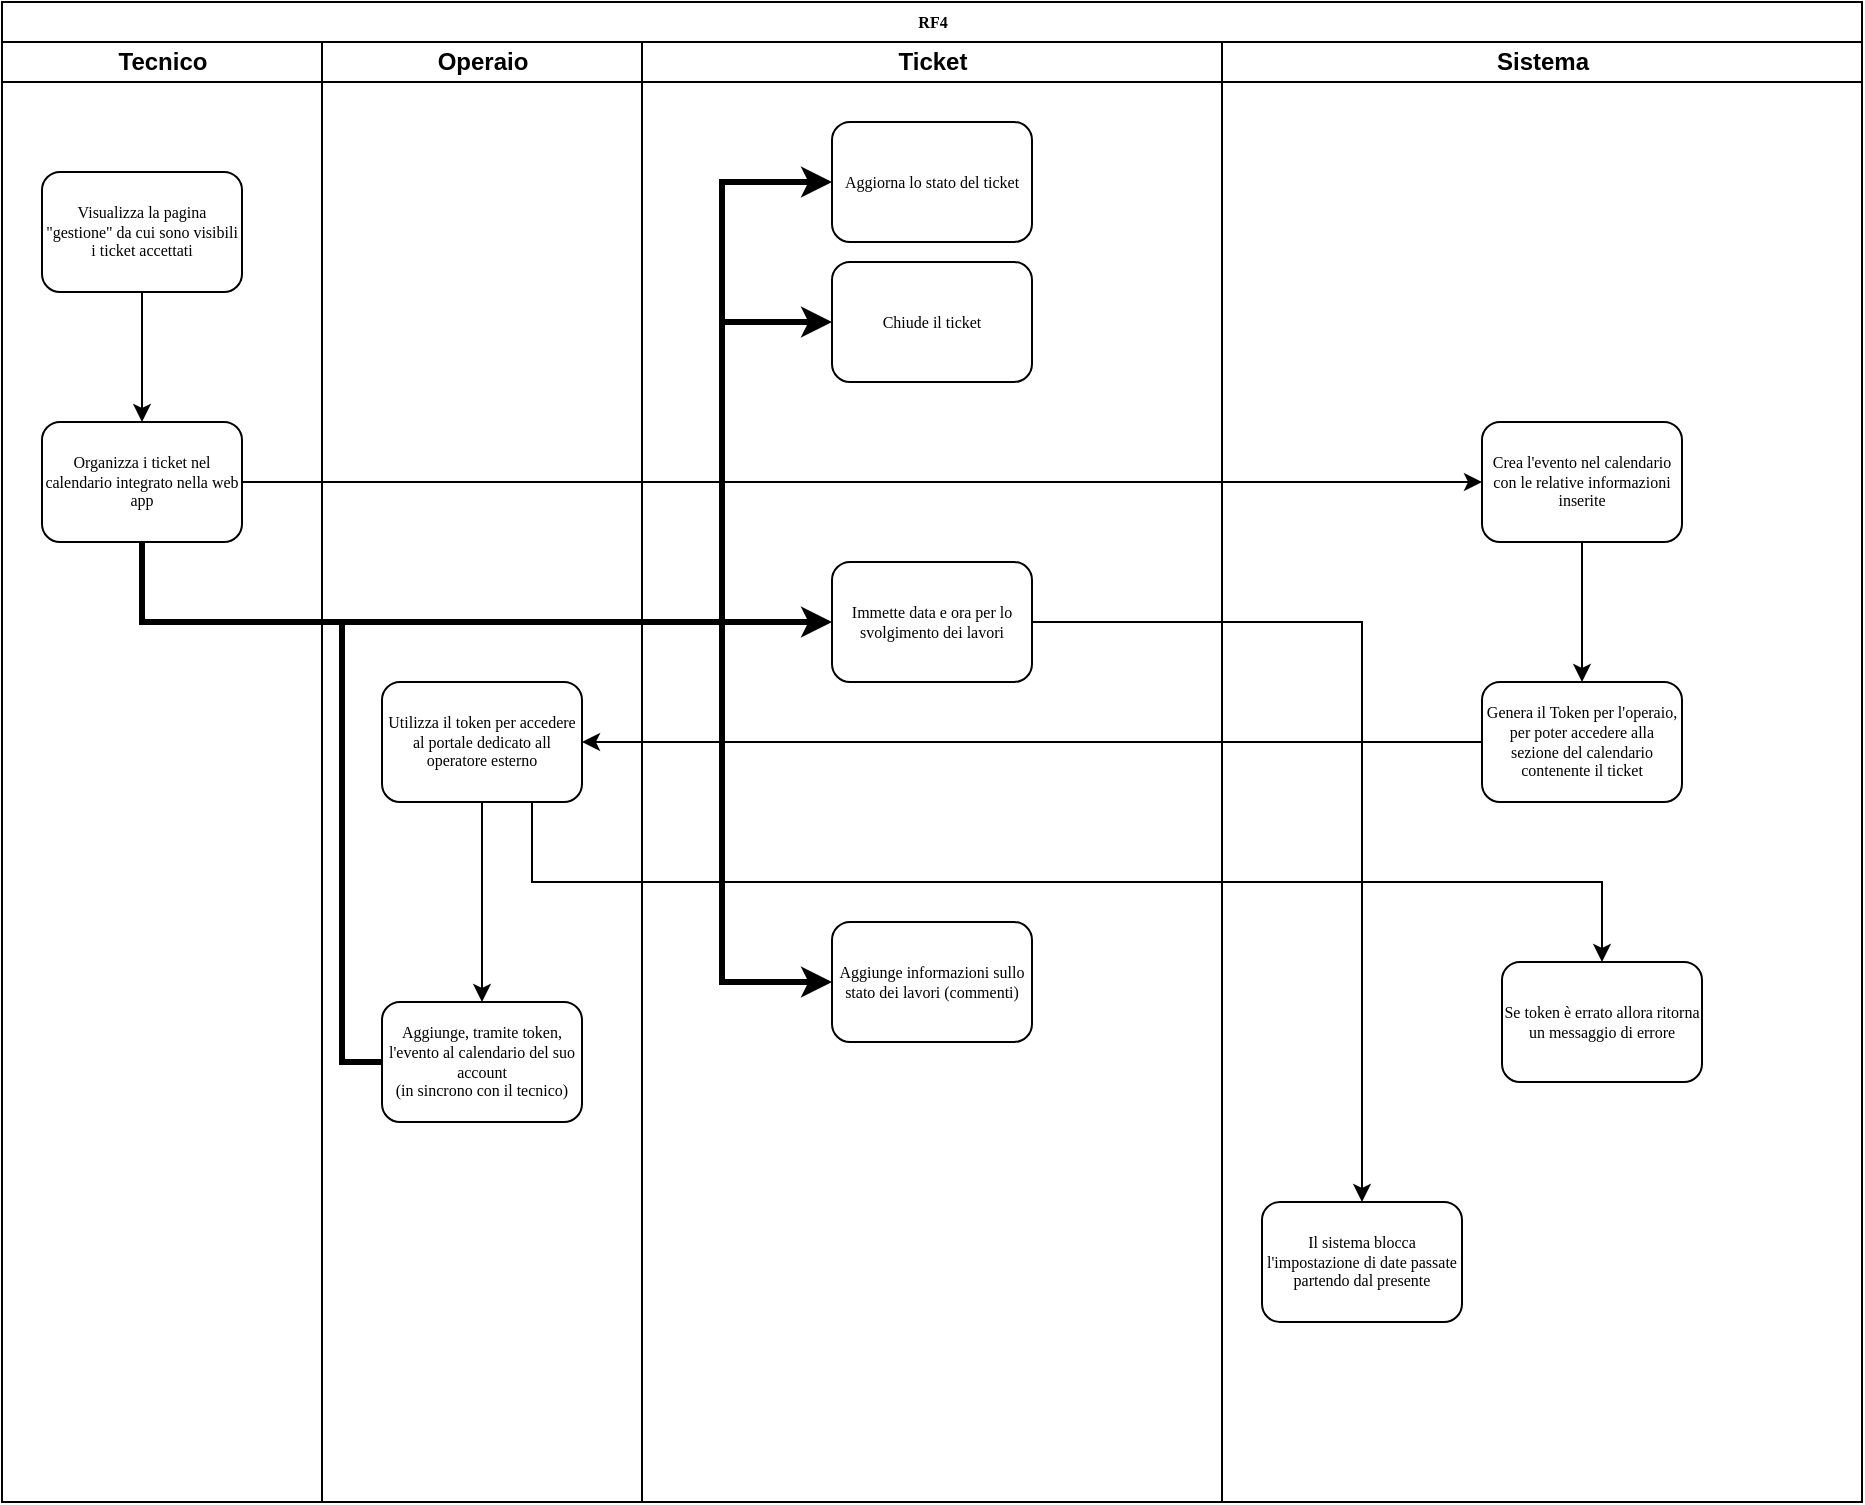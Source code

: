 <mxfile version="25.0.3">
  <diagram name="Page-1" id="74e2e168-ea6b-b213-b513-2b3c1d86103e">
    <mxGraphModel dx="1433" dy="774" grid="1" gridSize="10" guides="1" tooltips="1" connect="1" arrows="1" fold="1" page="1" pageScale="1" pageWidth="1100" pageHeight="850" background="none" math="0" shadow="0">
      <root>
        <mxCell id="0" />
        <mxCell id="1" parent="0" />
        <mxCell id="77e6c97f196da883-1" value="RF4" style="swimlane;html=1;childLayout=stackLayout;startSize=20;rounded=0;shadow=0;labelBackgroundColor=none;strokeWidth=1;fontFamily=Verdana;fontSize=8;align=center;" parent="1" vertex="1">
          <mxGeometry x="90" y="40" width="930" height="750" as="geometry" />
        </mxCell>
        <mxCell id="77e6c97f196da883-2" value="Tecnico" style="swimlane;html=1;startSize=20;" parent="77e6c97f196da883-1" vertex="1">
          <mxGeometry y="20" width="160" height="730" as="geometry" />
        </mxCell>
        <mxCell id="6YQ4Ffm7FHz-dbg0A2aF-3" style="edgeStyle=orthogonalEdgeStyle;rounded=0;orthogonalLoop=1;jettySize=auto;html=1;entryX=0.5;entryY=0;entryDx=0;entryDy=0;" edge="1" parent="77e6c97f196da883-2" source="77e6c97f196da883-8" target="6YQ4Ffm7FHz-dbg0A2aF-2">
          <mxGeometry relative="1" as="geometry" />
        </mxCell>
        <mxCell id="77e6c97f196da883-8" value="Visualizza la pagina &quot;gestione&quot; da cui sono visibili i ticket accettati" style="rounded=1;whiteSpace=wrap;html=1;shadow=0;labelBackgroundColor=none;strokeWidth=1;fontFamily=Verdana;fontSize=8;align=center;" parent="77e6c97f196da883-2" vertex="1">
          <mxGeometry x="20" y="65" width="100" height="60" as="geometry" />
        </mxCell>
        <mxCell id="6YQ4Ffm7FHz-dbg0A2aF-2" value="Organizza i ticket nel calendario integrato nella web app" style="rounded=1;whiteSpace=wrap;html=1;shadow=0;labelBackgroundColor=none;strokeWidth=1;fontFamily=Verdana;fontSize=8;align=center;" vertex="1" parent="77e6c97f196da883-2">
          <mxGeometry x="20" y="190" width="100" height="60" as="geometry" />
        </mxCell>
        <mxCell id="6YQ4Ffm7FHz-dbg0A2aF-32" value="" style="endArrow=none;html=1;rounded=0;entryX=0;entryY=0.5;entryDx=0;entryDy=0;strokeWidth=3;" edge="1" parent="77e6c97f196da883-2" target="6YQ4Ffm7FHz-dbg0A2aF-12">
          <mxGeometry width="50" height="50" relative="1" as="geometry">
            <mxPoint x="170" y="290" as="sourcePoint" />
            <mxPoint x="110" y="460" as="targetPoint" />
            <Array as="points">
              <mxPoint x="170" y="510" />
            </Array>
          </mxGeometry>
        </mxCell>
        <mxCell id="77e6c97f196da883-3" value="Operaio" style="swimlane;html=1;startSize=20;" parent="77e6c97f196da883-1" vertex="1">
          <mxGeometry x="160" y="20" width="160" height="730" as="geometry" />
        </mxCell>
        <mxCell id="6YQ4Ffm7FHz-dbg0A2aF-11" style="edgeStyle=orthogonalEdgeStyle;rounded=0;orthogonalLoop=1;jettySize=auto;html=1;entryX=0.5;entryY=0;entryDx=0;entryDy=0;" edge="1" parent="77e6c97f196da883-3" source="6YQ4Ffm7FHz-dbg0A2aF-9" target="6YQ4Ffm7FHz-dbg0A2aF-12">
          <mxGeometry relative="1" as="geometry">
            <mxPoint x="80" y="450" as="targetPoint" />
          </mxGeometry>
        </mxCell>
        <mxCell id="6YQ4Ffm7FHz-dbg0A2aF-9" value="Utilizza il token per accedere al portale dedicato all operatore esterno" style="rounded=1;whiteSpace=wrap;html=1;shadow=0;labelBackgroundColor=none;strokeWidth=1;fontFamily=Verdana;fontSize=8;align=center;" vertex="1" parent="77e6c97f196da883-3">
          <mxGeometry x="30" y="320" width="100" height="60" as="geometry" />
        </mxCell>
        <mxCell id="6YQ4Ffm7FHz-dbg0A2aF-12" value="&lt;div&gt;Aggiunge, tramite token, l&#39;evento al calendario del suo account&lt;/div&gt;&lt;div&gt;(in sincrono con il tecnico)&lt;br&gt;&lt;/div&gt;" style="rounded=1;whiteSpace=wrap;html=1;shadow=0;labelBackgroundColor=none;strokeWidth=1;fontFamily=Verdana;fontSize=8;align=center;" vertex="1" parent="77e6c97f196da883-3">
          <mxGeometry x="30" y="480" width="100" height="60" as="geometry" />
        </mxCell>
        <mxCell id="6YQ4Ffm7FHz-dbg0A2aF-6" style="edgeStyle=orthogonalEdgeStyle;rounded=0;orthogonalLoop=1;jettySize=auto;html=1;entryX=0;entryY=0.5;entryDx=0;entryDy=0;" edge="1" parent="77e6c97f196da883-1" source="6YQ4Ffm7FHz-dbg0A2aF-2" target="6YQ4Ffm7FHz-dbg0A2aF-5">
          <mxGeometry relative="1" as="geometry" />
        </mxCell>
        <mxCell id="6YQ4Ffm7FHz-dbg0A2aF-10" style="edgeStyle=orthogonalEdgeStyle;rounded=0;orthogonalLoop=1;jettySize=auto;html=1;" edge="1" parent="77e6c97f196da883-1" source="6YQ4Ffm7FHz-dbg0A2aF-8" target="6YQ4Ffm7FHz-dbg0A2aF-9">
          <mxGeometry relative="1" as="geometry" />
        </mxCell>
        <mxCell id="77e6c97f196da883-4" value="Ticket" style="swimlane;html=1;startSize=20;" parent="77e6c97f196da883-1" vertex="1">
          <mxGeometry x="320" y="20" width="290" height="730" as="geometry" />
        </mxCell>
        <mxCell id="6YQ4Ffm7FHz-dbg0A2aF-21" value="Aggiorna lo stato del ticket" style="rounded=1;whiteSpace=wrap;html=1;shadow=0;labelBackgroundColor=none;strokeWidth=1;fontFamily=Verdana;fontSize=8;align=center;" vertex="1" parent="77e6c97f196da883-4">
          <mxGeometry x="95" y="40" width="100" height="60" as="geometry" />
        </mxCell>
        <mxCell id="6YQ4Ffm7FHz-dbg0A2aF-23" value="Immette data e ora per lo svolgimento dei lavori" style="rounded=1;whiteSpace=wrap;html=1;shadow=0;labelBackgroundColor=none;strokeWidth=1;fontFamily=Verdana;fontSize=8;align=center;" vertex="1" parent="77e6c97f196da883-4">
          <mxGeometry x="95" y="260" width="100" height="60" as="geometry" />
        </mxCell>
        <mxCell id="6YQ4Ffm7FHz-dbg0A2aF-22" value="Chiude il ticket" style="rounded=1;whiteSpace=wrap;html=1;shadow=0;labelBackgroundColor=none;strokeWidth=1;fontFamily=Verdana;fontSize=8;align=center;" vertex="1" parent="77e6c97f196da883-4">
          <mxGeometry x="95" y="110" width="100" height="60" as="geometry" />
        </mxCell>
        <mxCell id="6YQ4Ffm7FHz-dbg0A2aF-28" value="Aggiunge informazioni sullo stato dei lavori (commenti)" style="rounded=1;whiteSpace=wrap;html=1;shadow=0;labelBackgroundColor=none;strokeWidth=1;fontFamily=Verdana;fontSize=8;align=center;" vertex="1" parent="77e6c97f196da883-4">
          <mxGeometry x="95" y="440" width="100" height="60" as="geometry" />
        </mxCell>
        <mxCell id="6YQ4Ffm7FHz-dbg0A2aF-16" value="Sistema" style="swimlane;html=1;startSize=20;" vertex="1" parent="77e6c97f196da883-1">
          <mxGeometry x="610" y="20" width="320" height="730" as="geometry" />
        </mxCell>
        <mxCell id="6YQ4Ffm7FHz-dbg0A2aF-7" style="edgeStyle=orthogonalEdgeStyle;rounded=0;orthogonalLoop=1;jettySize=auto;html=1;" edge="1" parent="6YQ4Ffm7FHz-dbg0A2aF-16" source="6YQ4Ffm7FHz-dbg0A2aF-5">
          <mxGeometry relative="1" as="geometry">
            <mxPoint x="180.0" y="320" as="targetPoint" />
          </mxGeometry>
        </mxCell>
        <mxCell id="6YQ4Ffm7FHz-dbg0A2aF-5" value="Crea l&#39;evento nel calendario con le relative informazioni inserite" style="rounded=1;whiteSpace=wrap;html=1;shadow=0;labelBackgroundColor=none;strokeWidth=1;fontFamily=Verdana;fontSize=8;align=center;" vertex="1" parent="6YQ4Ffm7FHz-dbg0A2aF-16">
          <mxGeometry x="130" y="190" width="100" height="60" as="geometry" />
        </mxCell>
        <mxCell id="6YQ4Ffm7FHz-dbg0A2aF-8" value="Genera il Token per l&#39;operaio, per poter accedere alla sezione del calendario contenente il ticket" style="rounded=1;whiteSpace=wrap;html=1;shadow=0;labelBackgroundColor=none;strokeWidth=1;fontFamily=Verdana;fontSize=8;align=center;" vertex="1" parent="6YQ4Ffm7FHz-dbg0A2aF-16">
          <mxGeometry x="130" y="320" width="100" height="60" as="geometry" />
        </mxCell>
        <mxCell id="6YQ4Ffm7FHz-dbg0A2aF-15" value="Se token è errato allora ritorna un messaggio di errore" style="rounded=1;whiteSpace=wrap;html=1;shadow=0;labelBackgroundColor=none;strokeWidth=1;fontFamily=Verdana;fontSize=8;align=center;" vertex="1" parent="6YQ4Ffm7FHz-dbg0A2aF-16">
          <mxGeometry x="140" y="460" width="100" height="60" as="geometry" />
        </mxCell>
        <mxCell id="6YQ4Ffm7FHz-dbg0A2aF-34" value="Il sistema blocca l&#39;impostazione di date passate partendo dal presente" style="rounded=1;whiteSpace=wrap;html=1;shadow=0;labelBackgroundColor=none;strokeWidth=1;fontFamily=Verdana;fontSize=8;align=center;" vertex="1" parent="6YQ4Ffm7FHz-dbg0A2aF-16">
          <mxGeometry x="20" y="580" width="100" height="60" as="geometry" />
        </mxCell>
        <mxCell id="6YQ4Ffm7FHz-dbg0A2aF-14" style="edgeStyle=orthogonalEdgeStyle;rounded=0;orthogonalLoop=1;jettySize=auto;html=1;exitX=0.75;exitY=1;exitDx=0;exitDy=0;entryX=0.5;entryY=0;entryDx=0;entryDy=0;" edge="1" parent="77e6c97f196da883-1" source="6YQ4Ffm7FHz-dbg0A2aF-9" target="6YQ4Ffm7FHz-dbg0A2aF-15">
          <mxGeometry relative="1" as="geometry">
            <mxPoint x="430.0" y="480" as="targetPoint" />
          </mxGeometry>
        </mxCell>
        <mxCell id="6YQ4Ffm7FHz-dbg0A2aF-24" style="edgeStyle=orthogonalEdgeStyle;rounded=0;orthogonalLoop=1;jettySize=auto;html=1;entryX=0;entryY=0.5;entryDx=0;entryDy=0;strokeWidth=3;" edge="1" parent="77e6c97f196da883-1" source="6YQ4Ffm7FHz-dbg0A2aF-2" target="6YQ4Ffm7FHz-dbg0A2aF-23">
          <mxGeometry relative="1" as="geometry">
            <Array as="points">
              <mxPoint x="70" y="310" />
            </Array>
          </mxGeometry>
        </mxCell>
        <mxCell id="6YQ4Ffm7FHz-dbg0A2aF-25" style="edgeStyle=orthogonalEdgeStyle;rounded=0;orthogonalLoop=1;jettySize=auto;html=1;exitX=0.5;exitY=1;exitDx=0;exitDy=0;entryX=0;entryY=0.5;entryDx=0;entryDy=0;strokeWidth=3;" edge="1" parent="77e6c97f196da883-1" source="6YQ4Ffm7FHz-dbg0A2aF-2" target="6YQ4Ffm7FHz-dbg0A2aF-22">
          <mxGeometry relative="1" as="geometry">
            <Array as="points">
              <mxPoint x="70" y="310" />
              <mxPoint x="360" y="310" />
              <mxPoint x="360" y="160" />
            </Array>
          </mxGeometry>
        </mxCell>
        <mxCell id="6YQ4Ffm7FHz-dbg0A2aF-26" style="edgeStyle=orthogonalEdgeStyle;rounded=0;orthogonalLoop=1;jettySize=auto;html=1;entryX=0;entryY=0.5;entryDx=0;entryDy=0;strokeWidth=3;" edge="1" parent="77e6c97f196da883-1" source="6YQ4Ffm7FHz-dbg0A2aF-2" target="6YQ4Ffm7FHz-dbg0A2aF-21">
          <mxGeometry relative="1" as="geometry">
            <Array as="points">
              <mxPoint x="70" y="310" />
              <mxPoint x="360" y="310" />
              <mxPoint x="360" y="90" />
            </Array>
          </mxGeometry>
        </mxCell>
        <mxCell id="6YQ4Ffm7FHz-dbg0A2aF-30" style="edgeStyle=orthogonalEdgeStyle;rounded=0;orthogonalLoop=1;jettySize=auto;html=1;entryX=0;entryY=0.5;entryDx=0;entryDy=0;strokeWidth=3;" edge="1" parent="77e6c97f196da883-1" source="6YQ4Ffm7FHz-dbg0A2aF-2" target="6YQ4Ffm7FHz-dbg0A2aF-28">
          <mxGeometry relative="1" as="geometry">
            <Array as="points">
              <mxPoint x="70" y="310" />
              <mxPoint x="360" y="310" />
              <mxPoint x="360" y="490" />
            </Array>
          </mxGeometry>
        </mxCell>
        <mxCell id="6YQ4Ffm7FHz-dbg0A2aF-33" style="edgeStyle=orthogonalEdgeStyle;rounded=0;orthogonalLoop=1;jettySize=auto;html=1;entryX=0.5;entryY=0;entryDx=0;entryDy=0;" edge="1" parent="77e6c97f196da883-1" source="6YQ4Ffm7FHz-dbg0A2aF-23" target="6YQ4Ffm7FHz-dbg0A2aF-34">
          <mxGeometry relative="1" as="geometry">
            <mxPoint x="700.0" y="600" as="targetPoint" />
          </mxGeometry>
        </mxCell>
      </root>
    </mxGraphModel>
  </diagram>
</mxfile>
